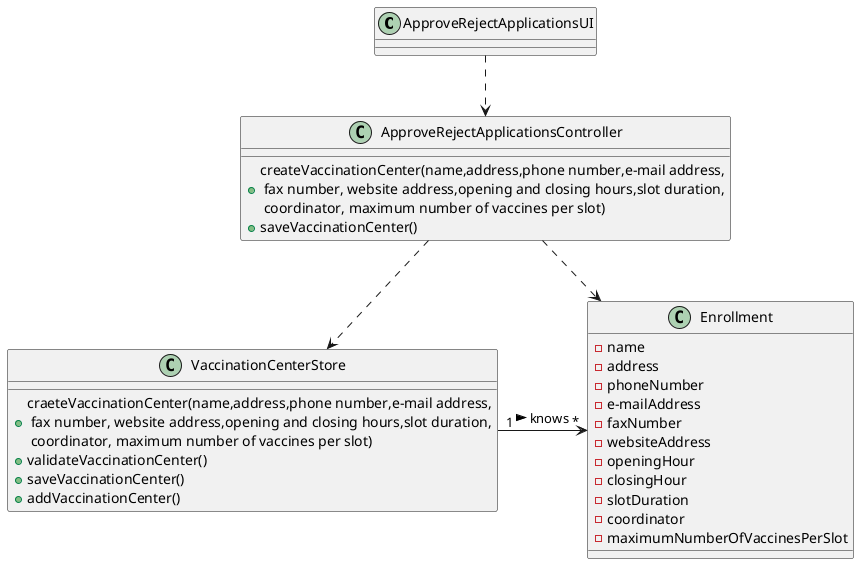 @startuml

class ApproveRejectApplicationsUI{}

class ApproveRejectApplicationsController{
+createVaccinationCenter(name,address,phone number,e-mail address,\n fax number, website address,opening and closing hours,slot duration,\n coordinator, maximum number of vaccines per slot)
+saveVaccinationCenter()
}


class VaccinationCenterStore{
+craeteVaccinationCenter(name,address,phone number,e-mail address,\n fax number, website address,opening and closing hours,slot duration,\n coordinator, maximum number of vaccines per slot)
+validateVaccinationCenter()
+saveVaccinationCenter()
+addVaccinationCenter()
}

class Enrollment{
- name
- address
- phoneNumber
- e-mailAddress
- faxNumber
- websiteAddress
- openingHour
- closingHour
- slotDuration
- coordinator
- maximumNumberOfVaccinesPerSlot

}

ApproveRejectApplicationsUI ..> ApproveRejectApplicationsController

ApproveRejectApplicationsController ..> VaccinationCenterStore
ApproveRejectApplicationsController ..> Enrollment

VaccinationCenterStore "1" -> "*" Enrollment : knows >



@enduml